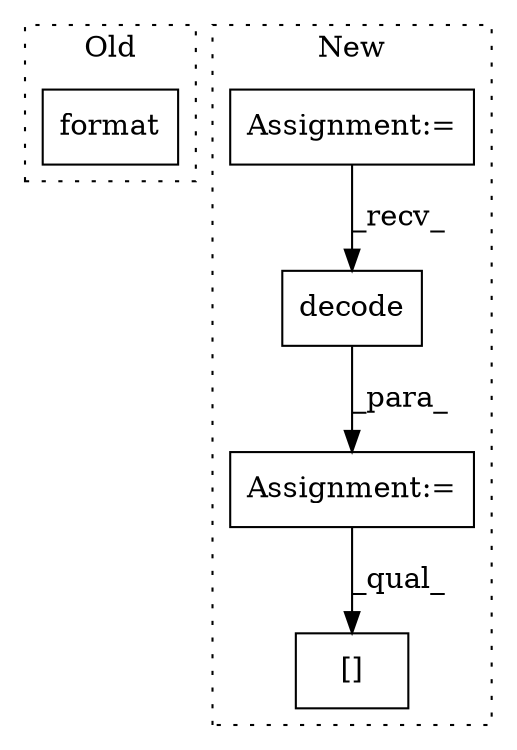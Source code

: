 digraph G {
subgraph cluster0 {
1 [label="format" a="32" s="3957,3965" l="7,1" shape="box"];
label = "Old";
style="dotted";
}
subgraph cluster1 {
2 [label="decode" a="32" s="3932" l="8" shape="box"];
3 [label="[]" a="2" s="3967,3994" l="25,1" shape="box"];
4 [label="Assignment:=" a="7" s="3917" l="1" shape="box"];
5 [label="Assignment:=" a="7" s="3762" l="1" shape="box"];
label = "New";
style="dotted";
}
2 -> 4 [label="_para_"];
4 -> 3 [label="_qual_"];
5 -> 2 [label="_recv_"];
}